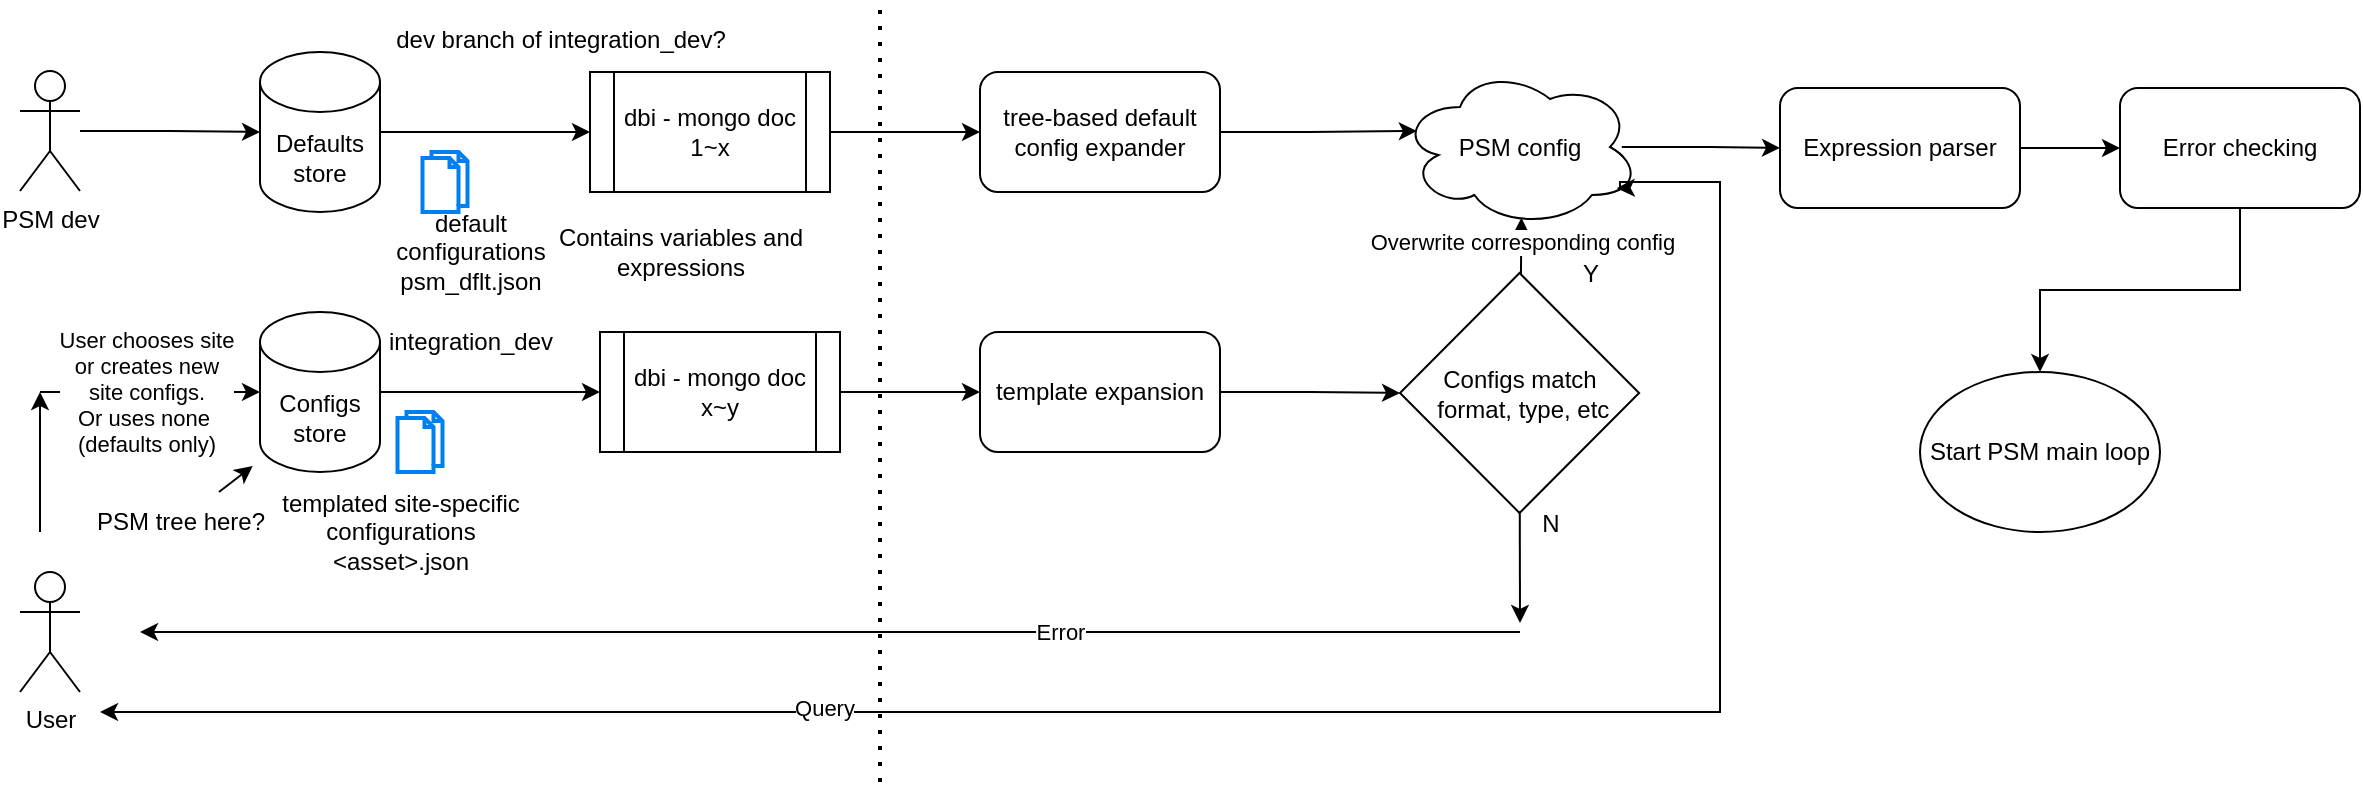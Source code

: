 <mxfile version="21.1.1" type="device">
  <diagram id="v6witS_t79q2K1SyASZI" name="Page-1">
    <mxGraphModel dx="1228" dy="484" grid="1" gridSize="10" guides="1" tooltips="1" connect="1" arrows="1" fold="1" page="1" pageScale="1" pageWidth="600" pageHeight="400" math="0" shadow="0">
      <root>
        <mxCell id="0" />
        <mxCell id="1" parent="0" />
        <mxCell id="hTRofSOqYOhHC56F1lIU-3" value="Defaults&lt;br&gt;store" style="shape=cylinder3;whiteSpace=wrap;html=1;boundedLbl=1;backgroundOutline=1;size=15;" parent="1" vertex="1">
          <mxGeometry x="140" y="30" width="60" height="80" as="geometry" />
        </mxCell>
        <mxCell id="hTRofSOqYOhHC56F1lIU-4" value="Configs&lt;br&gt;store" style="shape=cylinder3;whiteSpace=wrap;html=1;boundedLbl=1;backgroundOutline=1;size=15;" parent="1" vertex="1">
          <mxGeometry x="140" y="160" width="60" height="80" as="geometry" />
        </mxCell>
        <mxCell id="hTRofSOqYOhHC56F1lIU-5" value="" style="html=1;verticalLabelPosition=bottom;align=center;labelBackgroundColor=#ffffff;verticalAlign=top;strokeWidth=2;strokeColor=#0080F0;shadow=0;dashed=0;shape=mxgraph.ios7.icons.documents;" parent="1" vertex="1">
          <mxGeometry x="221.25" y="80" width="22.5" height="30" as="geometry" />
        </mxCell>
        <mxCell id="hTRofSOqYOhHC56F1lIU-6" value="default &lt;br&gt;configurations&lt;br&gt;psm_dflt.json" style="text;html=1;align=center;verticalAlign=middle;resizable=0;points=[];autosize=1;strokeColor=none;fillColor=none;" parent="1" vertex="1">
          <mxGeometry x="195" y="100" width="100" height="60" as="geometry" />
        </mxCell>
        <mxCell id="hTRofSOqYOhHC56F1lIU-7" value="" style="html=1;verticalLabelPosition=bottom;align=center;labelBackgroundColor=#ffffff;verticalAlign=top;strokeWidth=2;strokeColor=#0080F0;shadow=0;dashed=0;shape=mxgraph.ios7.icons.documents;" parent="1" vertex="1">
          <mxGeometry x="208.75" y="210" width="22.5" height="30" as="geometry" />
        </mxCell>
        <mxCell id="hTRofSOqYOhHC56F1lIU-8" value="templated site-specific&lt;br&gt;configurations&lt;br&gt;&amp;lt;asset&amp;gt;.json" style="text;html=1;align=center;verticalAlign=middle;resizable=0;points=[];autosize=1;strokeColor=none;fillColor=none;" parent="1" vertex="1">
          <mxGeometry x="140" y="240" width="140" height="60" as="geometry" />
        </mxCell>
        <mxCell id="hTRofSOqYOhHC56F1lIU-9" value="" style="endArrow=none;dashed=1;html=1;dashPattern=1 3;strokeWidth=2;rounded=0;" parent="1" edge="1">
          <mxGeometry width="50" height="50" relative="1" as="geometry">
            <mxPoint x="450" y="395" as="sourcePoint" />
            <mxPoint x="450" y="5" as="targetPoint" />
          </mxGeometry>
        </mxCell>
        <mxCell id="ph2dotHxVIvJV_lpB-YW-13" value="" style="edgeStyle=orthogonalEdgeStyle;rounded=0;orthogonalLoop=1;jettySize=auto;html=1;exitX=0.924;exitY=0.5;exitDx=0;exitDy=0;exitPerimeter=0;" parent="1" source="hTRofSOqYOhHC56F1lIU-14" target="ph2dotHxVIvJV_lpB-YW-12" edge="1">
          <mxGeometry relative="1" as="geometry" />
        </mxCell>
        <mxCell id="hTRofSOqYOhHC56F1lIU-14" value="PSM config" style="ellipse;shape=cloud;whiteSpace=wrap;html=1;" parent="1" vertex="1">
          <mxGeometry x="710" y="37.5" width="120" height="80" as="geometry" />
        </mxCell>
        <mxCell id="hTRofSOqYOhHC56F1lIU-16" value="" style="endArrow=classic;html=1;rounded=0;entryX=0.506;entryY=0.942;entryDx=0;entryDy=0;entryPerimeter=0;" parent="1" target="hTRofSOqYOhHC56F1lIU-14" edge="1">
          <mxGeometry width="50" height="50" relative="1" as="geometry">
            <mxPoint x="770.34" y="155.5" as="sourcePoint" />
            <mxPoint x="730.0" y="175.5" as="targetPoint" />
          </mxGeometry>
        </mxCell>
        <mxCell id="hTRofSOqYOhHC56F1lIU-17" value="Overwrite corresponding config" style="edgeLabel;html=1;align=center;verticalAlign=middle;resizable=0;points=[];" parent="hTRofSOqYOhHC56F1lIU-16" vertex="1" connectable="0">
          <mxGeometry x="0.391" y="-1" relative="1" as="geometry">
            <mxPoint x="-1" y="-1" as="offset" />
          </mxGeometry>
        </mxCell>
        <mxCell id="hTRofSOqYOhHC56F1lIU-18" value="" style="endArrow=classic;html=1;rounded=0;startArrow=none;" parent="1" source="hTRofSOqYOhHC56F1lIU-29" edge="1">
          <mxGeometry width="50" height="50" relative="1" as="geometry">
            <mxPoint x="770.34" y="225.5" as="sourcePoint" />
            <mxPoint x="770.0" y="315.5" as="targetPoint" />
          </mxGeometry>
        </mxCell>
        <mxCell id="hTRofSOqYOhHC56F1lIU-20" value="" style="endArrow=classic;html=1;rounded=0;" parent="1" edge="1">
          <mxGeometry width="50" height="50" relative="1" as="geometry">
            <mxPoint x="770" y="320" as="sourcePoint" />
            <mxPoint x="80" y="320" as="targetPoint" />
          </mxGeometry>
        </mxCell>
        <mxCell id="hTRofSOqYOhHC56F1lIU-21" value="Error" style="edgeLabel;html=1;align=center;verticalAlign=middle;resizable=0;points=[];" parent="hTRofSOqYOhHC56F1lIU-20" vertex="1" connectable="0">
          <mxGeometry x="-0.446" y="-1" relative="1" as="geometry">
            <mxPoint x="-39" y="1" as="offset" />
          </mxGeometry>
        </mxCell>
        <mxCell id="hTRofSOqYOhHC56F1lIU-35" style="edgeStyle=orthogonalEdgeStyle;rounded=0;orthogonalLoop=1;jettySize=auto;html=1;startArrow=classic;startFill=1;entryX=0.903;entryY=0.758;entryDx=0;entryDy=0;entryPerimeter=0;" parent="1" target="hTRofSOqYOhHC56F1lIU-14" edge="1">
          <mxGeometry relative="1" as="geometry">
            <mxPoint x="60" y="360" as="sourcePoint" />
            <Array as="points">
              <mxPoint x="870" y="360" />
              <mxPoint x="870" y="95" />
              <mxPoint x="820" y="95" />
            </Array>
            <mxPoint x="820" y="80" as="targetPoint" />
          </mxGeometry>
        </mxCell>
        <mxCell id="hTRofSOqYOhHC56F1lIU-36" value="Query" style="edgeLabel;html=1;align=center;verticalAlign=middle;resizable=0;points=[];" parent="hTRofSOqYOhHC56F1lIU-35" vertex="1" connectable="0">
          <mxGeometry x="-0.289" y="2" relative="1" as="geometry">
            <mxPoint x="-40" as="offset" />
          </mxGeometry>
        </mxCell>
        <mxCell id="hTRofSOqYOhHC56F1lIU-22" value="User" style="shape=umlActor;verticalLabelPosition=bottom;verticalAlign=top;html=1;outlineConnect=0;" parent="1" vertex="1">
          <mxGeometry x="20" y="290" width="30" height="60" as="geometry" />
        </mxCell>
        <mxCell id="hTRofSOqYOhHC56F1lIU-23" value="" style="endArrow=classic;html=1;rounded=0;" parent="1" edge="1">
          <mxGeometry width="50" height="50" relative="1" as="geometry">
            <mxPoint x="30" y="270" as="sourcePoint" />
            <mxPoint x="30" y="200" as="targetPoint" />
          </mxGeometry>
        </mxCell>
        <mxCell id="hTRofSOqYOhHC56F1lIU-27" value="" style="endArrow=classic;html=1;rounded=0;entryX=0;entryY=0.5;entryDx=0;entryDy=0;entryPerimeter=0;" parent="1" target="hTRofSOqYOhHC56F1lIU-4" edge="1">
          <mxGeometry width="50" height="50" relative="1" as="geometry">
            <mxPoint x="30" y="200" as="sourcePoint" />
            <mxPoint x="120" y="200" as="targetPoint" />
          </mxGeometry>
        </mxCell>
        <mxCell id="hTRofSOqYOhHC56F1lIU-28" value="User chooses site&lt;br&gt;or creates new&lt;br&gt;site configs.&lt;br&gt;Or uses none&amp;nbsp;&lt;br&gt;(defaults only)" style="edgeLabel;html=1;align=center;verticalAlign=middle;resizable=0;points=[];" parent="hTRofSOqYOhHC56F1lIU-27" vertex="1" connectable="0">
          <mxGeometry x="-0.448" y="-2" relative="1" as="geometry">
            <mxPoint x="22" y="-2" as="offset" />
          </mxGeometry>
        </mxCell>
        <mxCell id="hTRofSOqYOhHC56F1lIU-32" value="Y" style="text;html=1;align=center;verticalAlign=middle;resizable=0;points=[];autosize=1;strokeColor=none;fillColor=none;" parent="1" vertex="1">
          <mxGeometry x="790.34" y="125.5" width="30" height="30" as="geometry" />
        </mxCell>
        <mxCell id="hTRofSOqYOhHC56F1lIU-33" value="N" style="text;html=1;align=center;verticalAlign=middle;resizable=0;points=[];autosize=1;strokeColor=none;fillColor=none;" parent="1" vertex="1">
          <mxGeometry x="770.34" y="250.5" width="30" height="30" as="geometry" />
        </mxCell>
        <mxCell id="ph2dotHxVIvJV_lpB-YW-16" style="edgeStyle=orthogonalEdgeStyle;rounded=0;orthogonalLoop=1;jettySize=auto;html=1;entryX=0.5;entryY=0;entryDx=0;entryDy=0;" parent="1" source="n__Fa2bIYRYflBZiZ8xB-1" target="ph2dotHxVIvJV_lpB-YW-15" edge="1">
          <mxGeometry relative="1" as="geometry" />
        </mxCell>
        <mxCell id="n__Fa2bIYRYflBZiZ8xB-1" value="Error checking" style="rounded=1;whiteSpace=wrap;html=1;" parent="1" vertex="1">
          <mxGeometry x="1070" y="48" width="120" height="60" as="geometry" />
        </mxCell>
        <mxCell id="UjhMfibsxQdhAqZW4Ljq-1" value="PSM tree here?" style="text;html=1;align=center;verticalAlign=middle;resizable=0;points=[];autosize=1;strokeColor=none;fillColor=none;" parent="1" vertex="1">
          <mxGeometry x="40" y="250" width="120" height="30" as="geometry" />
        </mxCell>
        <mxCell id="UjhMfibsxQdhAqZW4Ljq-2" value="" style="endArrow=classic;html=1;rounded=0;entryX=-0.026;entryY=-0.05;entryDx=0;entryDy=0;entryPerimeter=0;" parent="1" source="UjhMfibsxQdhAqZW4Ljq-1" target="hTRofSOqYOhHC56F1lIU-8" edge="1">
          <mxGeometry width="50" height="50" relative="1" as="geometry">
            <mxPoint x="340" y="240" as="sourcePoint" />
            <mxPoint x="390" y="190" as="targetPoint" />
          </mxGeometry>
        </mxCell>
        <mxCell id="UjhMfibsxQdhAqZW4Ljq-3" value="integration_dev" style="text;html=1;align=center;verticalAlign=middle;resizable=0;points=[];autosize=1;strokeColor=none;fillColor=none;" parent="1" vertex="1">
          <mxGeometry x="190" y="160" width="110" height="30" as="geometry" />
        </mxCell>
        <mxCell id="UjhMfibsxQdhAqZW4Ljq-4" value="dev branch of integration_dev?" style="text;html=1;align=center;verticalAlign=middle;resizable=0;points=[];autosize=1;strokeColor=none;fillColor=none;" parent="1" vertex="1">
          <mxGeometry x="195" y="9" width="190" height="30" as="geometry" />
        </mxCell>
        <mxCell id="ph2dotHxVIvJV_lpB-YW-5" value="" style="edgeStyle=orthogonalEdgeStyle;rounded=0;orthogonalLoop=1;jettySize=auto;html=1;" parent="1" source="HUHl0-NNkb6_9h4IM9CO-1" target="ph2dotHxVIvJV_lpB-YW-1" edge="1">
          <mxGeometry relative="1" as="geometry" />
        </mxCell>
        <mxCell id="HUHl0-NNkb6_9h4IM9CO-1" value="dbi - mongo doc 1~x" style="shape=process;whiteSpace=wrap;html=1;backgroundOutline=1;" parent="1" vertex="1">
          <mxGeometry x="305" y="40" width="120" height="60" as="geometry" />
        </mxCell>
        <mxCell id="HUHl0-NNkb6_9h4IM9CO-2" value="" style="endArrow=classic;html=1;rounded=0;exitX=1;exitY=0.5;exitDx=0;exitDy=0;exitPerimeter=0;entryX=0;entryY=0.5;entryDx=0;entryDy=0;" parent="1" source="hTRofSOqYOhHC56F1lIU-3" target="HUHl0-NNkb6_9h4IM9CO-1" edge="1">
          <mxGeometry width="50" height="50" relative="1" as="geometry">
            <mxPoint x="340" y="280" as="sourcePoint" />
            <mxPoint x="390" y="230" as="targetPoint" />
          </mxGeometry>
        </mxCell>
        <mxCell id="HUHl0-NNkb6_9h4IM9CO-3" value="" style="endArrow=classic;html=1;rounded=0;exitX=1;exitY=0.5;exitDx=0;exitDy=0;exitPerimeter=0;entryX=0;entryY=0.5;entryDx=0;entryDy=0;" parent="1" source="hTRofSOqYOhHC56F1lIU-4" target="HUHl0-NNkb6_9h4IM9CO-5" edge="1">
          <mxGeometry width="50" height="50" relative="1" as="geometry">
            <mxPoint x="340" y="280" as="sourcePoint" />
            <mxPoint x="320" y="200" as="targetPoint" />
            <Array as="points">
              <mxPoint x="300" y="200" />
              <mxPoint x="310" y="200" />
            </Array>
          </mxGeometry>
        </mxCell>
        <mxCell id="HUHl0-NNkb6_9h4IM9CO-6" style="edgeStyle=orthogonalEdgeStyle;rounded=0;orthogonalLoop=1;jettySize=auto;html=1;startArrow=none;" parent="1" source="ph2dotHxVIvJV_lpB-YW-2" edge="1">
          <mxGeometry relative="1" as="geometry">
            <mxPoint x="550" y="200" as="targetPoint" />
            <Array as="points">
              <mxPoint x="550" y="200" />
              <mxPoint x="550" y="200" />
            </Array>
          </mxGeometry>
        </mxCell>
        <mxCell id="ph2dotHxVIvJV_lpB-YW-4" value="" style="edgeStyle=orthogonalEdgeStyle;rounded=0;orthogonalLoop=1;jettySize=auto;html=1;" parent="1" source="HUHl0-NNkb6_9h4IM9CO-5" target="ph2dotHxVIvJV_lpB-YW-2" edge="1">
          <mxGeometry relative="1" as="geometry" />
        </mxCell>
        <mxCell id="HUHl0-NNkb6_9h4IM9CO-5" value="dbi - mongo doc x~y" style="shape=process;whiteSpace=wrap;html=1;backgroundOutline=1;" parent="1" vertex="1">
          <mxGeometry x="310" y="170" width="120" height="60" as="geometry" />
        </mxCell>
        <mxCell id="HUHl0-NNkb6_9h4IM9CO-115" value="" style="endArrow=none;html=1;rounded=0;" parent="1" target="hTRofSOqYOhHC56F1lIU-29" edge="1">
          <mxGeometry width="50" height="50" relative="1" as="geometry">
            <mxPoint x="770.34" y="225.5" as="sourcePoint" />
            <mxPoint x="770" y="315.5" as="targetPoint" />
          </mxGeometry>
        </mxCell>
        <mxCell id="hTRofSOqYOhHC56F1lIU-29" value="Configs match&lt;br&gt;&amp;nbsp;format, type, etc" style="rhombus;whiteSpace=wrap;html=1;" parent="1" vertex="1">
          <mxGeometry x="710.0" y="140.5" width="119.55" height="120" as="geometry" />
        </mxCell>
        <mxCell id="ph2dotHxVIvJV_lpB-YW-8" style="edgeStyle=orthogonalEdgeStyle;rounded=0;orthogonalLoop=1;jettySize=auto;html=1;exitX=1;exitY=0.5;exitDx=0;exitDy=0;entryX=0.07;entryY=0.4;entryDx=0;entryDy=0;entryPerimeter=0;" parent="1" source="ph2dotHxVIvJV_lpB-YW-1" target="hTRofSOqYOhHC56F1lIU-14" edge="1">
          <mxGeometry relative="1" as="geometry">
            <mxPoint x="659.52" y="70.21" as="targetPoint" />
          </mxGeometry>
        </mxCell>
        <mxCell id="ph2dotHxVIvJV_lpB-YW-1" value="tree-based default config expander" style="rounded=1;whiteSpace=wrap;html=1;" parent="1" vertex="1">
          <mxGeometry x="500" y="40" width="120" height="60" as="geometry" />
        </mxCell>
        <mxCell id="ph2dotHxVIvJV_lpB-YW-9" style="edgeStyle=orthogonalEdgeStyle;rounded=0;orthogonalLoop=1;jettySize=auto;html=1;exitX=1;exitY=0.5;exitDx=0;exitDy=0;entryX=0;entryY=0.5;entryDx=0;entryDy=0;" parent="1" source="ph2dotHxVIvJV_lpB-YW-2" target="hTRofSOqYOhHC56F1lIU-29" edge="1">
          <mxGeometry relative="1" as="geometry">
            <mxPoint x="657.84" y="199.22" as="targetPoint" />
          </mxGeometry>
        </mxCell>
        <mxCell id="ph2dotHxVIvJV_lpB-YW-2" value="template expansion" style="rounded=1;whiteSpace=wrap;html=1;" parent="1" vertex="1">
          <mxGeometry x="500" y="170" width="120" height="60" as="geometry" />
        </mxCell>
        <mxCell id="ph2dotHxVIvJV_lpB-YW-14" style="edgeStyle=orthogonalEdgeStyle;rounded=0;orthogonalLoop=1;jettySize=auto;html=1;exitX=1;exitY=0.5;exitDx=0;exitDy=0;entryX=0;entryY=0.5;entryDx=0;entryDy=0;" parent="1" source="ph2dotHxVIvJV_lpB-YW-12" target="n__Fa2bIYRYflBZiZ8xB-1" edge="1">
          <mxGeometry relative="1" as="geometry" />
        </mxCell>
        <mxCell id="ph2dotHxVIvJV_lpB-YW-12" value="Expression parser" style="rounded=1;whiteSpace=wrap;html=1;" parent="1" vertex="1">
          <mxGeometry x="900" y="48" width="120" height="60" as="geometry" />
        </mxCell>
        <mxCell id="ph2dotHxVIvJV_lpB-YW-15" value="Start PSM main loop" style="ellipse;whiteSpace=wrap;html=1;" parent="1" vertex="1">
          <mxGeometry x="970" y="190" width="120" height="80" as="geometry" />
        </mxCell>
        <mxCell id="ph2dotHxVIvJV_lpB-YW-17" value="Contains variables and&lt;br&gt;expressions" style="text;html=1;align=center;verticalAlign=middle;resizable=0;points=[];autosize=1;strokeColor=none;fillColor=none;" parent="1" vertex="1">
          <mxGeometry x="275" y="110" width="150" height="40" as="geometry" />
        </mxCell>
        <mxCell id="ph2dotHxVIvJV_lpB-YW-19" value="" style="edgeStyle=orthogonalEdgeStyle;rounded=0;orthogonalLoop=1;jettySize=auto;html=1;" parent="1" source="ph2dotHxVIvJV_lpB-YW-18" target="hTRofSOqYOhHC56F1lIU-3" edge="1">
          <mxGeometry relative="1" as="geometry" />
        </mxCell>
        <mxCell id="ph2dotHxVIvJV_lpB-YW-18" value="PSM dev" style="shape=umlActor;verticalLabelPosition=bottom;verticalAlign=top;html=1;outlineConnect=0;" parent="1" vertex="1">
          <mxGeometry x="20" y="39.5" width="30" height="60" as="geometry" />
        </mxCell>
      </root>
    </mxGraphModel>
  </diagram>
</mxfile>
